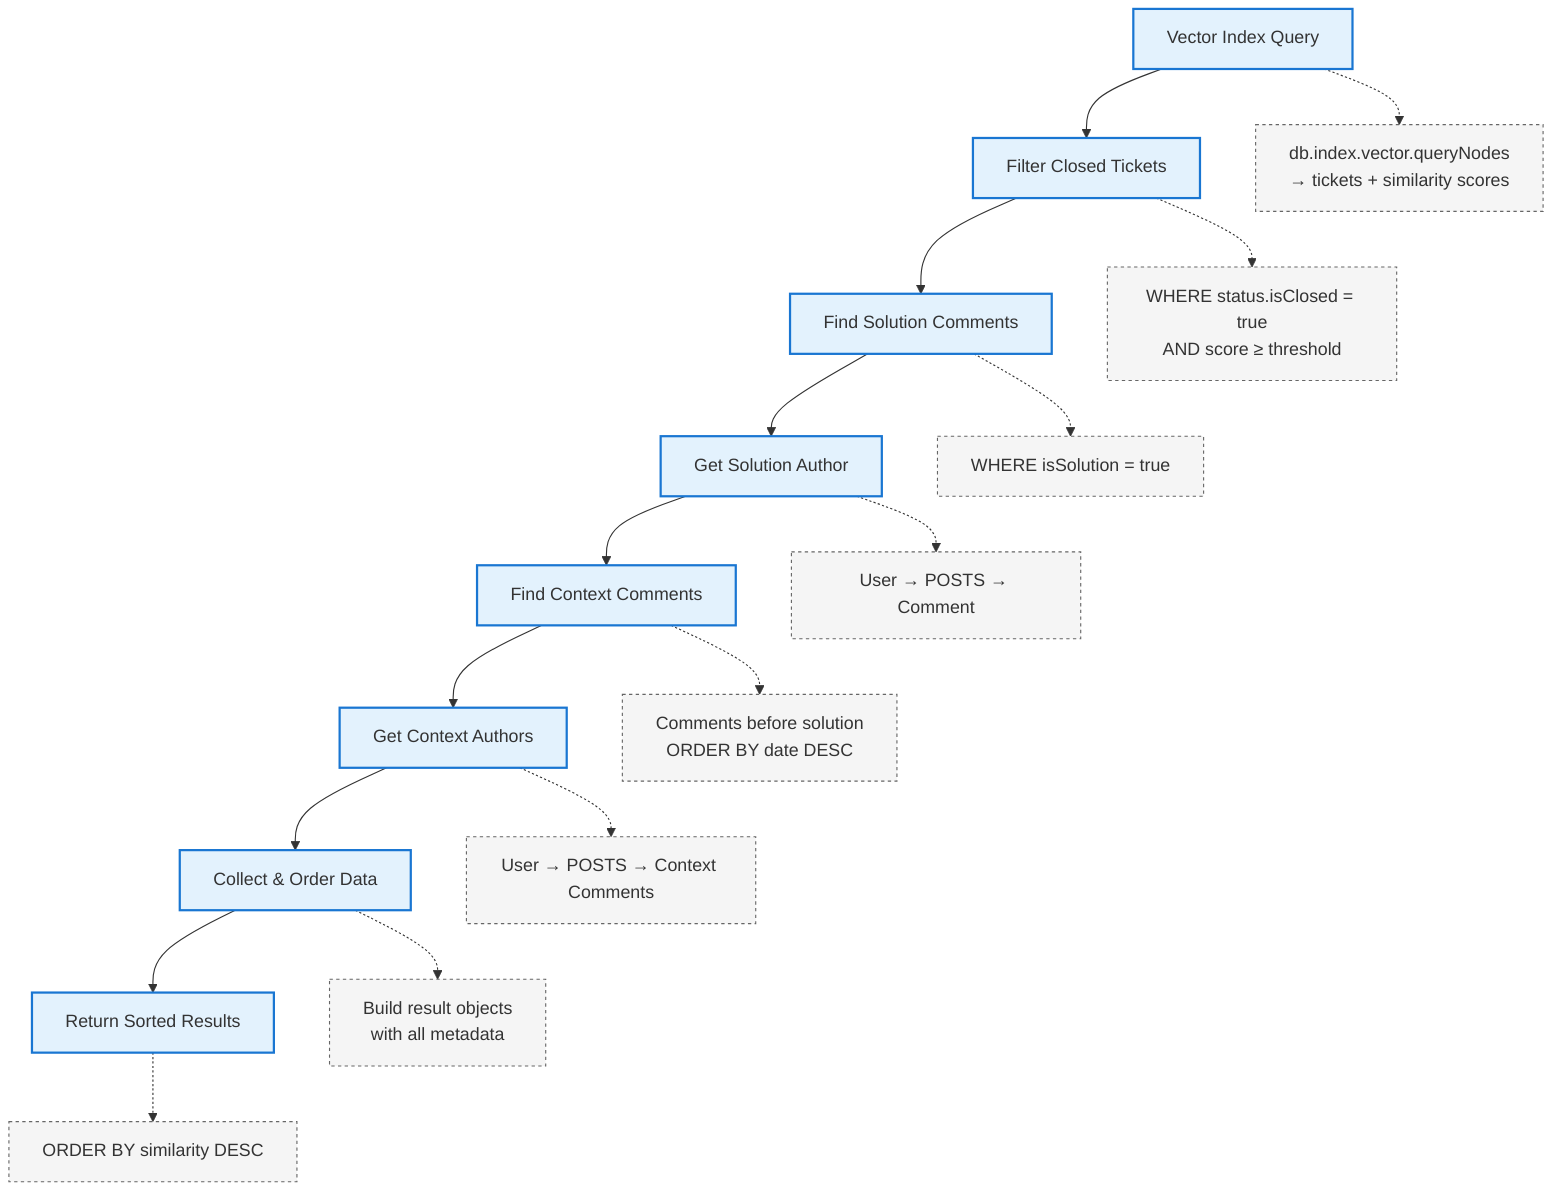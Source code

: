 flowchart TD
    A[Vector Index Query] --> B[Filter Closed Tickets]
    B --> C[Find Solution Comments]
    C --> D[Get Solution Author]
    D --> E[Find Context Comments]
    E --> F[Get Context Authors]
    F --> G[Collect & Order Data]
    G --> H[Return Sorted Results]
    
    %% Add details
    A1[db.index.vector.queryNodes<br/>→ tickets + similarity scores]
    B1[WHERE status.isClosed = true<br/>AND score ≥ threshold]
    C1[WHERE isSolution = true]
    D1[User → POSTS → Comment]
    E1[Comments before solution<br/>ORDER BY date DESC]
    F1[User → POSTS → Context Comments]
    G1[Build result objects<br/>with all metadata]
    H1[ORDER BY similarity DESC]
    
    A -.-> A1
    B -.-> B1
    C -.-> C1
    D -.-> D1
    E -.-> E1
    F -.-> F1
    G -.-> G1
    H -.-> H1
    
    %% Styling
    classDef main fill:#e3f2fd,stroke:#1976d2,stroke-width:2px
    classDef detail fill:#f5f5f5,stroke:#666,stroke-width:1px,stroke-dasharray: 3 3
    
    class A,B,C,D,E,F,G,H main
    class A1,B1,C1,D1,E1,F1,G1,H1 detail